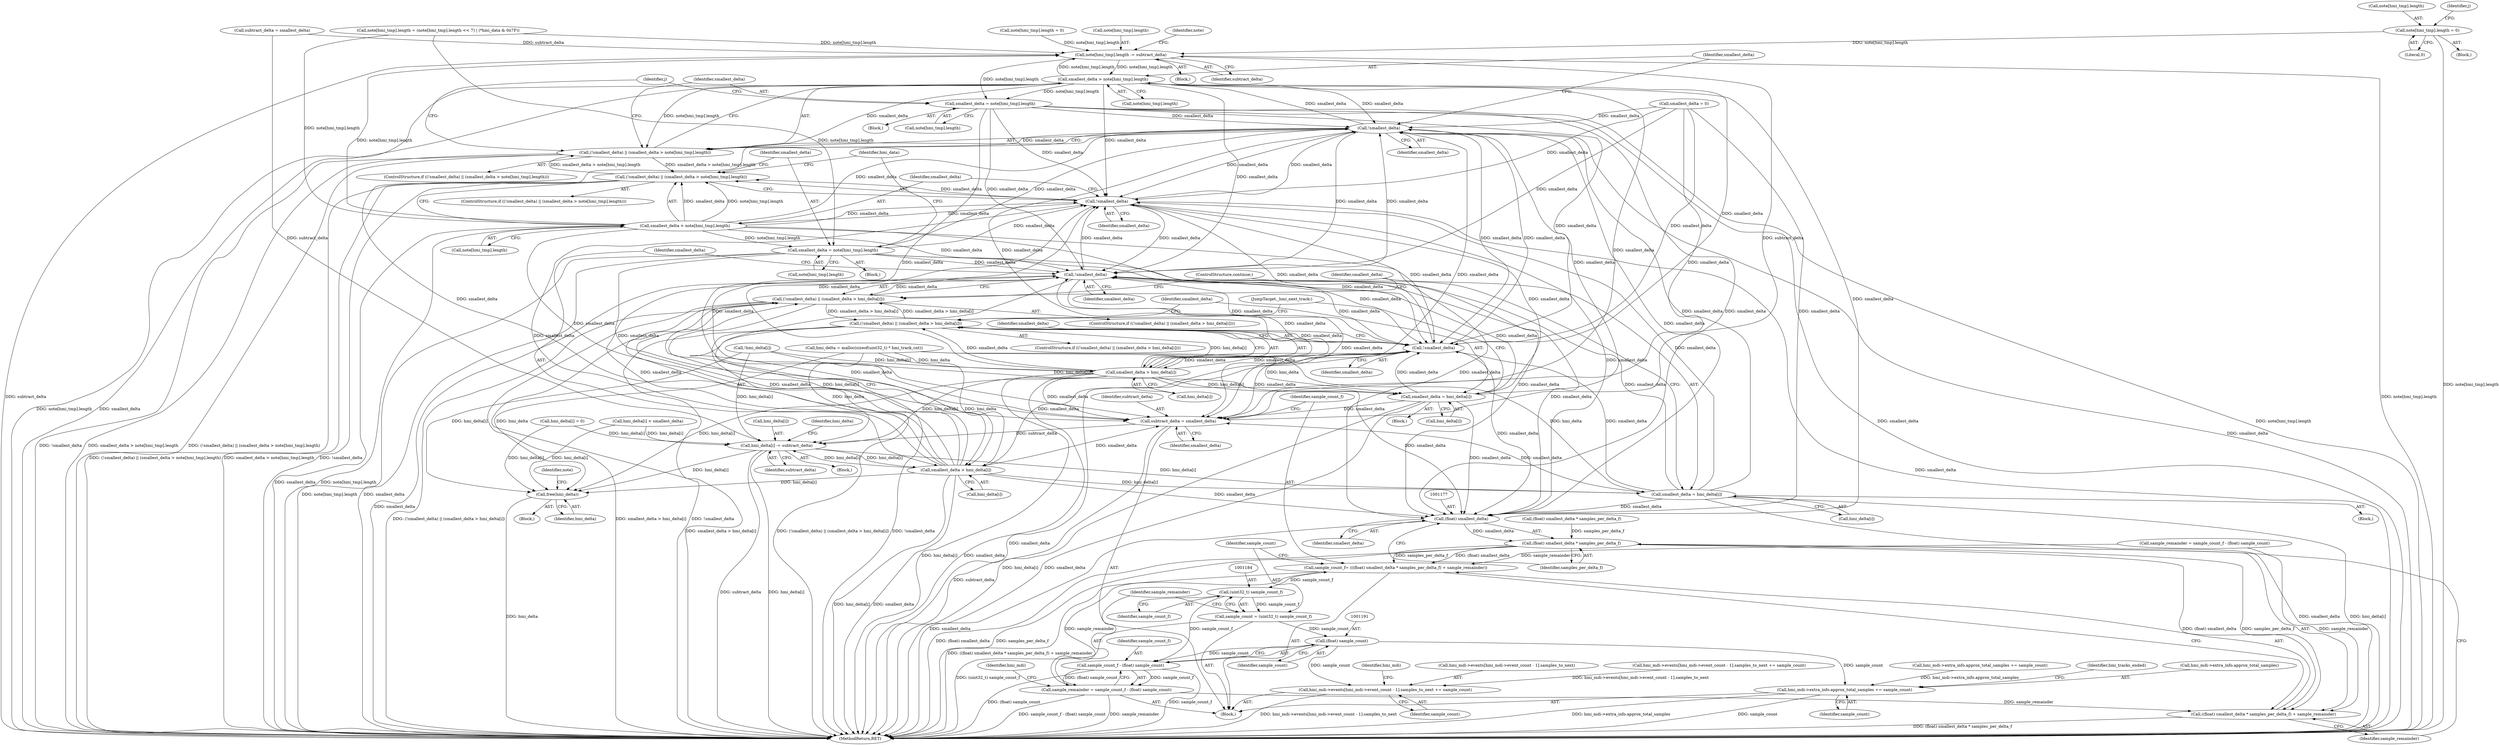 digraph "0_wildmidi_660b513d99bced8783a4a5984ac2f742c74ebbdd@array" {
"1000885" [label="(Call,note[hmi_tmp].length = 0)"];
"1000669" [label="(Call,note[hmi_tmp].length -= subtract_delta)"];
"1000687" [label="(Call,smallest_delta > note[hmi_tmp].length)"];
"1000685" [label="(Call,!smallest_delta)"];
"1000684" [label="(Call,(!smallest_delta) || (smallest_delta > note[hmi_tmp].length))"];
"1001053" [label="(Call,(!smallest_delta) || (smallest_delta > note[hmi_tmp].length))"];
"1000730" [label="(Call,!smallest_delta)"];
"1000729" [label="(Call,(!smallest_delta) || (smallest_delta > hmi_delta[i]))"];
"1001149" [label="(Call,(!smallest_delta) || (smallest_delta > hmi_delta[i]))"];
"1000732" [label="(Call,smallest_delta > hmi_delta[i])"];
"1000718" [label="(Call,hmi_delta[i] -= subtract_delta)"];
"1000738" [label="(Call,smallest_delta = hmi_delta[i])"];
"1001054" [label="(Call,!smallest_delta)"];
"1001056" [label="(Call,smallest_delta > note[hmi_tmp].length)"];
"1001064" [label="(Call,smallest_delta = note[hmi_tmp].length)"];
"1001150" [label="(Call,!smallest_delta)"];
"1001152" [label="(Call,smallest_delta > hmi_delta[i])"];
"1001158" [label="(Call,smallest_delta = hmi_delta[i])"];
"1001169" [label="(Call,subtract_delta = smallest_delta)"];
"1001176" [label="(Call,(float) smallest_delta)"];
"1001175" [label="(Call,(float) smallest_delta * samples_per_delta_f)"];
"1001172" [label="(Call,sample_count_f= (((float) smallest_delta * samples_per_delta_f) + sample_remainder))"];
"1001183" [label="(Call,(uint32_t) sample_count_f)"];
"1001181" [label="(Call,sample_count = (uint32_t) sample_count_f)"];
"1001190" [label="(Call,(float) sample_count)"];
"1001188" [label="(Call,sample_count_f - (float) sample_count)"];
"1001186" [label="(Call,sample_remainder = sample_count_f - (float) sample_count)"];
"1001174" [label="(Call,((float) smallest_delta * samples_per_delta_f) + sample_remainder)"];
"1001193" [label="(Call,hmi_mdi->events[hmi_mdi->event_count - 1].samples_to_next += sample_count)"];
"1001206" [label="(Call,hmi_mdi->extra_info.approx_total_samples += sample_count)"];
"1001270" [label="(Call,free(hmi_delta))"];
"1000695" [label="(Call,smallest_delta = note[hmi_tmp].length)"];
"1000694" [label="(Block,)"];
"1001058" [label="(Call,note[hmi_tmp].length)"];
"1000668" [label="(Block,)"];
"1000722" [label="(Identifier,subtract_delta)"];
"1001052" [label="(ControlStructure,if ((!smallest_delta) || (smallest_delta > note[hmi_tmp].length)))"];
"1001053" [label="(Call,(!smallest_delta) || (smallest_delta > note[hmi_tmp].length))"];
"1000685" [label="(Call,!smallest_delta)"];
"1001153" [label="(Identifier,smallest_delta)"];
"1001183" [label="(Call,(uint32_t) sample_count_f)"];
"1000731" [label="(Identifier,smallest_delta)"];
"1000738" [label="(Call,smallest_delta = hmi_delta[i])"];
"1001286" [label="(MethodReturn,RET)"];
"1001144" [label="(Call,!hmi_delta[i])"];
"1001180" [label="(Identifier,sample_remainder)"];
"1001057" [label="(Identifier,smallest_delta)"];
"1000689" [label="(Call,note[hmi_tmp].length)"];
"1000615" [label="(Call,hmi_mdi->extra_info.approx_total_samples += sample_count)"];
"1000875" [label="(Block,)"];
"1000739" [label="(Identifier,smallest_delta)"];
"1001149" [label="(Call,(!smallest_delta) || (smallest_delta > hmi_delta[i]))"];
"1000675" [label="(Identifier,subtract_delta)"];
"1000624" [label="(Identifier,hmi_tracks_ended)"];
"1001185" [label="(Identifier,sample_count_f)"];
"1001148" [label="(ControlStructure,if ((!smallest_delta) || (smallest_delta > hmi_delta[i])))"];
"1001273" [label="(Identifier,note)"];
"1000683" [label="(ControlStructure,if ((!smallest_delta) || (smallest_delta > note[hmi_tmp].length)))"];
"1000743" [label="(ControlStructure,continue;)"];
"1001178" [label="(Identifier,smallest_delta)"];
"1000679" [label="(Identifier,note)"];
"1000732" [label="(Call,smallest_delta > hmi_delta[i])"];
"1000734" [label="(Call,hmi_delta[i])"];
"1000526" [label="(Call,hmi_delta[i] < smallest_delta)"];
"1001212" [label="(Identifier,sample_count)"];
"1000564" [label="(Call,note[hmi_tmp].length = 0)"];
"1000669" [label="(Call,note[hmi_tmp].length -= subtract_delta)"];
"1000740" [label="(Call,hmi_delta[i])"];
"1001152" [label="(Call,smallest_delta > hmi_delta[i])"];
"1000885" [label="(Call,note[hmi_tmp].length = 0)"];
"1001179" [label="(Identifier,samples_per_delta_f)"];
"1001066" [label="(Call,note[hmi_tmp].length)"];
"1001186" [label="(Call,sample_remainder = sample_count_f - (float) sample_count)"];
"1001021" [label="(Call,note[hmi_tmp].length = (note[hmi_tmp].length << 7) | (*hmi_data & 0x7F))"];
"1001193" [label="(Call,hmi_mdi->events[hmi_mdi->event_count - 1].samples_to_next += sample_count)"];
"1001206" [label="(Call,hmi_mdi->extra_info.approx_total_samples += sample_count)"];
"1001209" [label="(Identifier,hmi_mdi)"];
"1000595" [label="(Call,sample_remainder = sample_count_f - (float) sample_count)"];
"1001181" [label="(Call,sample_count = (uint32_t) sample_count_f)"];
"1001055" [label="(Identifier,smallest_delta)"];
"1001174" [label="(Call,((float) smallest_delta * samples_per_delta_f) + sample_remainder)"];
"1001169" [label="(Call,subtract_delta = smallest_delta)"];
"1001158" [label="(Call,smallest_delta = hmi_delta[i])"];
"1000733" [label="(Identifier,smallest_delta)"];
"1001190" [label="(Call,(float) sample_count)"];
"1001159" [label="(Identifier,smallest_delta)"];
"1000886" [label="(Call,note[hmi_tmp].length)"];
"1001160" [label="(Call,hmi_delta[i])"];
"1001170" [label="(Identifier,subtract_delta)"];
"1001189" [label="(Identifier,sample_count_f)"];
"1000287" [label="(Call,hmi_delta = malloc(sizeof(uint32_t) * hmi_track_cnt))"];
"1001054" [label="(Call,!smallest_delta)"];
"1000104" [label="(Block,)"];
"1000737" [label="(Block,)"];
"1001194" [label="(Call,hmi_mdi->events[hmi_mdi->event_count - 1].samples_to_next)"];
"1000718" [label="(Call,hmi_delta[i] -= subtract_delta)"];
"1001063" [label="(Block,)"];
"1000719" [label="(Call,hmi_delta[i])"];
"1001151" [label="(Identifier,smallest_delta)"];
"1000626" [label="(Block,)"];
"1001175" [label="(Call,(float) smallest_delta * samples_per_delta_f)"];
"1000891" [label="(Literal,0)"];
"1000627" [label="(Call,smallest_delta = 0)"];
"1000860" [label="(Identifier,j)"];
"1000730" [label="(Call,!smallest_delta)"];
"1001176" [label="(Call,(float) smallest_delta)"];
"1000728" [label="(ControlStructure,if ((!smallest_delta) || (smallest_delta > hmi_delta[i])))"];
"1001172" [label="(Call,sample_count_f= (((float) smallest_delta * samples_per_delta_f) + sample_remainder))"];
"1000695" [label="(Call,smallest_delta = note[hmi_tmp].length)"];
"1001197" [label="(Identifier,hmi_mdi)"];
"1001154" [label="(Call,hmi_delta[i])"];
"1000687" [label="(Call,smallest_delta > note[hmi_tmp].length)"];
"1001171" [label="(Identifier,smallest_delta)"];
"1001163" [label="(JumpTarget,_hmi_next_track:)"];
"1001270" [label="(Call,free(hmi_delta))"];
"1000725" [label="(Identifier,hmi_delta)"];
"1000602" [label="(Call,hmi_mdi->events[hmi_mdi->event_count - 1].samples_to_next += sample_count)"];
"1000684" [label="(Call,(!smallest_delta) || (smallest_delta > note[hmi_tmp].length))"];
"1001056" [label="(Call,smallest_delta > note[hmi_tmp].length)"];
"1001150" [label="(Call,!smallest_delta)"];
"1000753" [label="(Call,hmi_delta[i] = 0)"];
"1000653" [label="(Identifier,j)"];
"1000696" [label="(Identifier,smallest_delta)"];
"1001187" [label="(Identifier,sample_remainder)"];
"1000670" [label="(Call,note[hmi_tmp].length)"];
"1000584" [label="(Call,(float) smallest_delta * samples_per_delta_f)"];
"1001205" [label="(Identifier,sample_count)"];
"1001064" [label="(Call,smallest_delta = note[hmi_tmp].length)"];
"1001188" [label="(Call,sample_count_f - (float) sample_count)"];
"1000578" [label="(Call,subtract_delta = smallest_delta)"];
"1001207" [label="(Call,hmi_mdi->extra_info.approx_total_samples)"];
"1000686" [label="(Identifier,smallest_delta)"];
"1001271" [label="(Identifier,hmi_delta)"];
"1001065" [label="(Identifier,smallest_delta)"];
"1001173" [label="(Identifier,sample_count_f)"];
"1001095" [label="(Identifier,hmi_data)"];
"1000717" [label="(Block,)"];
"1001157" [label="(Block,)"];
"1001182" [label="(Identifier,sample_count)"];
"1001192" [label="(Identifier,sample_count)"];
"1000688" [label="(Identifier,smallest_delta)"];
"1000697" [label="(Call,note[hmi_tmp].length)"];
"1000729" [label="(Call,(!smallest_delta) || (smallest_delta > hmi_delta[i]))"];
"1000885" -> "1000875"  [label="AST: "];
"1000885" -> "1000891"  [label="CFG: "];
"1000886" -> "1000885"  [label="AST: "];
"1000891" -> "1000885"  [label="AST: "];
"1000860" -> "1000885"  [label="CFG: "];
"1000885" -> "1001286"  [label="DDG: note[hmi_tmp].length"];
"1000885" -> "1000669"  [label="DDG: note[hmi_tmp].length"];
"1000669" -> "1000668"  [label="AST: "];
"1000669" -> "1000675"  [label="CFG: "];
"1000670" -> "1000669"  [label="AST: "];
"1000675" -> "1000669"  [label="AST: "];
"1000679" -> "1000669"  [label="CFG: "];
"1000669" -> "1001286"  [label="DDG: subtract_delta"];
"1000669" -> "1001286"  [label="DDG: note[hmi_tmp].length"];
"1000578" -> "1000669"  [label="DDG: subtract_delta"];
"1001169" -> "1000669"  [label="DDG: subtract_delta"];
"1001056" -> "1000669"  [label="DDG: note[hmi_tmp].length"];
"1000564" -> "1000669"  [label="DDG: note[hmi_tmp].length"];
"1001021" -> "1000669"  [label="DDG: note[hmi_tmp].length"];
"1000687" -> "1000669"  [label="DDG: note[hmi_tmp].length"];
"1000669" -> "1000687"  [label="DDG: note[hmi_tmp].length"];
"1000669" -> "1000695"  [label="DDG: note[hmi_tmp].length"];
"1000687" -> "1000684"  [label="AST: "];
"1000687" -> "1000689"  [label="CFG: "];
"1000688" -> "1000687"  [label="AST: "];
"1000689" -> "1000687"  [label="AST: "];
"1000684" -> "1000687"  [label="CFG: "];
"1000687" -> "1001286"  [label="DDG: note[hmi_tmp].length"];
"1000687" -> "1001286"  [label="DDG: smallest_delta"];
"1000687" -> "1000685"  [label="DDG: smallest_delta"];
"1000687" -> "1000684"  [label="DDG: smallest_delta"];
"1000687" -> "1000684"  [label="DDG: note[hmi_tmp].length"];
"1000685" -> "1000687"  [label="DDG: smallest_delta"];
"1000687" -> "1000695"  [label="DDG: note[hmi_tmp].length"];
"1000687" -> "1000730"  [label="DDG: smallest_delta"];
"1000687" -> "1001054"  [label="DDG: smallest_delta"];
"1000687" -> "1001150"  [label="DDG: smallest_delta"];
"1000687" -> "1001169"  [label="DDG: smallest_delta"];
"1000687" -> "1001176"  [label="DDG: smallest_delta"];
"1000685" -> "1000684"  [label="AST: "];
"1000685" -> "1000686"  [label="CFG: "];
"1000686" -> "1000685"  [label="AST: "];
"1000688" -> "1000685"  [label="CFG: "];
"1000684" -> "1000685"  [label="CFG: "];
"1000685" -> "1001286"  [label="DDG: smallest_delta"];
"1000685" -> "1000684"  [label="DDG: smallest_delta"];
"1001056" -> "1000685"  [label="DDG: smallest_delta"];
"1001150" -> "1000685"  [label="DDG: smallest_delta"];
"1000738" -> "1000685"  [label="DDG: smallest_delta"];
"1000627" -> "1000685"  [label="DDG: smallest_delta"];
"1001064" -> "1000685"  [label="DDG: smallest_delta"];
"1000730" -> "1000685"  [label="DDG: smallest_delta"];
"1000732" -> "1000685"  [label="DDG: smallest_delta"];
"1000695" -> "1000685"  [label="DDG: smallest_delta"];
"1001054" -> "1000685"  [label="DDG: smallest_delta"];
"1001158" -> "1000685"  [label="DDG: smallest_delta"];
"1001152" -> "1000685"  [label="DDG: smallest_delta"];
"1000685" -> "1000730"  [label="DDG: smallest_delta"];
"1000685" -> "1001054"  [label="DDG: smallest_delta"];
"1000685" -> "1001150"  [label="DDG: smallest_delta"];
"1000685" -> "1001169"  [label="DDG: smallest_delta"];
"1000685" -> "1001176"  [label="DDG: smallest_delta"];
"1000684" -> "1000683"  [label="AST: "];
"1000696" -> "1000684"  [label="CFG: "];
"1000653" -> "1000684"  [label="CFG: "];
"1000684" -> "1001286"  [label="DDG: (!smallest_delta) || (smallest_delta > note[hmi_tmp].length)"];
"1000684" -> "1001286"  [label="DDG: !smallest_delta"];
"1000684" -> "1001286"  [label="DDG: smallest_delta > note[hmi_tmp].length"];
"1001053" -> "1000684"  [label="DDG: smallest_delta > note[hmi_tmp].length"];
"1000684" -> "1001053"  [label="DDG: smallest_delta > note[hmi_tmp].length"];
"1001053" -> "1001052"  [label="AST: "];
"1001053" -> "1001054"  [label="CFG: "];
"1001053" -> "1001056"  [label="CFG: "];
"1001054" -> "1001053"  [label="AST: "];
"1001056" -> "1001053"  [label="AST: "];
"1001065" -> "1001053"  [label="CFG: "];
"1001095" -> "1001053"  [label="CFG: "];
"1001053" -> "1001286"  [label="DDG: smallest_delta > note[hmi_tmp].length"];
"1001053" -> "1001286"  [label="DDG: !smallest_delta"];
"1001053" -> "1001286"  [label="DDG: (!smallest_delta) || (smallest_delta > note[hmi_tmp].length)"];
"1001054" -> "1001053"  [label="DDG: smallest_delta"];
"1001056" -> "1001053"  [label="DDG: smallest_delta"];
"1001056" -> "1001053"  [label="DDG: note[hmi_tmp].length"];
"1000730" -> "1000729"  [label="AST: "];
"1000730" -> "1000731"  [label="CFG: "];
"1000731" -> "1000730"  [label="AST: "];
"1000733" -> "1000730"  [label="CFG: "];
"1000729" -> "1000730"  [label="CFG: "];
"1000730" -> "1001286"  [label="DDG: smallest_delta"];
"1000730" -> "1000729"  [label="DDG: smallest_delta"];
"1001056" -> "1000730"  [label="DDG: smallest_delta"];
"1001150" -> "1000730"  [label="DDG: smallest_delta"];
"1000738" -> "1000730"  [label="DDG: smallest_delta"];
"1000627" -> "1000730"  [label="DDG: smallest_delta"];
"1001064" -> "1000730"  [label="DDG: smallest_delta"];
"1000732" -> "1000730"  [label="DDG: smallest_delta"];
"1000695" -> "1000730"  [label="DDG: smallest_delta"];
"1001054" -> "1000730"  [label="DDG: smallest_delta"];
"1001158" -> "1000730"  [label="DDG: smallest_delta"];
"1001152" -> "1000730"  [label="DDG: smallest_delta"];
"1000730" -> "1000732"  [label="DDG: smallest_delta"];
"1000730" -> "1001054"  [label="DDG: smallest_delta"];
"1000730" -> "1001150"  [label="DDG: smallest_delta"];
"1000730" -> "1001169"  [label="DDG: smallest_delta"];
"1000730" -> "1001176"  [label="DDG: smallest_delta"];
"1000729" -> "1000728"  [label="AST: "];
"1000729" -> "1000732"  [label="CFG: "];
"1000732" -> "1000729"  [label="AST: "];
"1000739" -> "1000729"  [label="CFG: "];
"1000743" -> "1000729"  [label="CFG: "];
"1000729" -> "1001286"  [label="DDG: !smallest_delta"];
"1000729" -> "1001286"  [label="DDG: (!smallest_delta) || (smallest_delta > hmi_delta[i])"];
"1000729" -> "1001286"  [label="DDG: smallest_delta > hmi_delta[i]"];
"1001149" -> "1000729"  [label="DDG: smallest_delta > hmi_delta[i]"];
"1000732" -> "1000729"  [label="DDG: smallest_delta"];
"1000732" -> "1000729"  [label="DDG: hmi_delta[i]"];
"1000729" -> "1001149"  [label="DDG: smallest_delta > hmi_delta[i]"];
"1001149" -> "1001148"  [label="AST: "];
"1001149" -> "1001150"  [label="CFG: "];
"1001149" -> "1001152"  [label="CFG: "];
"1001150" -> "1001149"  [label="AST: "];
"1001152" -> "1001149"  [label="AST: "];
"1001159" -> "1001149"  [label="CFG: "];
"1001163" -> "1001149"  [label="CFG: "];
"1001149" -> "1001286"  [label="DDG: !smallest_delta"];
"1001149" -> "1001286"  [label="DDG: smallest_delta > hmi_delta[i]"];
"1001149" -> "1001286"  [label="DDG: (!smallest_delta) || (smallest_delta > hmi_delta[i])"];
"1001150" -> "1001149"  [label="DDG: smallest_delta"];
"1001152" -> "1001149"  [label="DDG: smallest_delta"];
"1001152" -> "1001149"  [label="DDG: hmi_delta[i]"];
"1000732" -> "1000734"  [label="CFG: "];
"1000733" -> "1000732"  [label="AST: "];
"1000734" -> "1000732"  [label="AST: "];
"1000732" -> "1001286"  [label="DDG: hmi_delta[i]"];
"1000732" -> "1001286"  [label="DDG: smallest_delta"];
"1000732" -> "1000718"  [label="DDG: hmi_delta[i]"];
"1000718" -> "1000732"  [label="DDG: hmi_delta[i]"];
"1000287" -> "1000732"  [label="DDG: hmi_delta"];
"1000732" -> "1000738"  [label="DDG: hmi_delta[i]"];
"1000732" -> "1001054"  [label="DDG: smallest_delta"];
"1000732" -> "1001150"  [label="DDG: smallest_delta"];
"1000732" -> "1001169"  [label="DDG: smallest_delta"];
"1000732" -> "1001176"  [label="DDG: smallest_delta"];
"1000732" -> "1001270"  [label="DDG: hmi_delta[i]"];
"1000718" -> "1000717"  [label="AST: "];
"1000718" -> "1000722"  [label="CFG: "];
"1000719" -> "1000718"  [label="AST: "];
"1000722" -> "1000718"  [label="AST: "];
"1000725" -> "1000718"  [label="CFG: "];
"1000718" -> "1001286"  [label="DDG: hmi_delta[i]"];
"1000718" -> "1001286"  [label="DDG: subtract_delta"];
"1000578" -> "1000718"  [label="DDG: subtract_delta"];
"1001169" -> "1000718"  [label="DDG: subtract_delta"];
"1000753" -> "1000718"  [label="DDG: hmi_delta[i]"];
"1001152" -> "1000718"  [label="DDG: hmi_delta[i]"];
"1000526" -> "1000718"  [label="DDG: hmi_delta[i]"];
"1000287" -> "1000718"  [label="DDG: hmi_delta"];
"1001144" -> "1000718"  [label="DDG: hmi_delta[i]"];
"1000718" -> "1000738"  [label="DDG: hmi_delta[i]"];
"1000718" -> "1001270"  [label="DDG: hmi_delta[i]"];
"1000738" -> "1000737"  [label="AST: "];
"1000738" -> "1000740"  [label="CFG: "];
"1000739" -> "1000738"  [label="AST: "];
"1000740" -> "1000738"  [label="AST: "];
"1000743" -> "1000738"  [label="CFG: "];
"1000738" -> "1001286"  [label="DDG: smallest_delta"];
"1000738" -> "1001286"  [label="DDG: hmi_delta[i]"];
"1000287" -> "1000738"  [label="DDG: hmi_delta"];
"1000738" -> "1001054"  [label="DDG: smallest_delta"];
"1000738" -> "1001150"  [label="DDG: smallest_delta"];
"1000738" -> "1001169"  [label="DDG: smallest_delta"];
"1000738" -> "1001176"  [label="DDG: smallest_delta"];
"1001054" -> "1001055"  [label="CFG: "];
"1001055" -> "1001054"  [label="AST: "];
"1001057" -> "1001054"  [label="CFG: "];
"1001054" -> "1001286"  [label="DDG: smallest_delta"];
"1001056" -> "1001054"  [label="DDG: smallest_delta"];
"1001150" -> "1001054"  [label="DDG: smallest_delta"];
"1000627" -> "1001054"  [label="DDG: smallest_delta"];
"1001064" -> "1001054"  [label="DDG: smallest_delta"];
"1000695" -> "1001054"  [label="DDG: smallest_delta"];
"1001158" -> "1001054"  [label="DDG: smallest_delta"];
"1001152" -> "1001054"  [label="DDG: smallest_delta"];
"1001054" -> "1001056"  [label="DDG: smallest_delta"];
"1001054" -> "1001150"  [label="DDG: smallest_delta"];
"1001054" -> "1001169"  [label="DDG: smallest_delta"];
"1001054" -> "1001176"  [label="DDG: smallest_delta"];
"1001056" -> "1001058"  [label="CFG: "];
"1001057" -> "1001056"  [label="AST: "];
"1001058" -> "1001056"  [label="AST: "];
"1001056" -> "1001286"  [label="DDG: smallest_delta"];
"1001056" -> "1001286"  [label="DDG: note[hmi_tmp].length"];
"1001021" -> "1001056"  [label="DDG: note[hmi_tmp].length"];
"1001056" -> "1001064"  [label="DDG: note[hmi_tmp].length"];
"1001056" -> "1001150"  [label="DDG: smallest_delta"];
"1001056" -> "1001169"  [label="DDG: smallest_delta"];
"1001056" -> "1001176"  [label="DDG: smallest_delta"];
"1001064" -> "1001063"  [label="AST: "];
"1001064" -> "1001066"  [label="CFG: "];
"1001065" -> "1001064"  [label="AST: "];
"1001066" -> "1001064"  [label="AST: "];
"1001095" -> "1001064"  [label="CFG: "];
"1001064" -> "1001286"  [label="DDG: note[hmi_tmp].length"];
"1001064" -> "1001286"  [label="DDG: smallest_delta"];
"1001021" -> "1001064"  [label="DDG: note[hmi_tmp].length"];
"1001064" -> "1001150"  [label="DDG: smallest_delta"];
"1001064" -> "1001169"  [label="DDG: smallest_delta"];
"1001064" -> "1001176"  [label="DDG: smallest_delta"];
"1001150" -> "1001151"  [label="CFG: "];
"1001151" -> "1001150"  [label="AST: "];
"1001153" -> "1001150"  [label="CFG: "];
"1001150" -> "1001286"  [label="DDG: smallest_delta"];
"1000627" -> "1001150"  [label="DDG: smallest_delta"];
"1000695" -> "1001150"  [label="DDG: smallest_delta"];
"1001158" -> "1001150"  [label="DDG: smallest_delta"];
"1001152" -> "1001150"  [label="DDG: smallest_delta"];
"1001150" -> "1001152"  [label="DDG: smallest_delta"];
"1001150" -> "1001169"  [label="DDG: smallest_delta"];
"1001150" -> "1001176"  [label="DDG: smallest_delta"];
"1001152" -> "1001154"  [label="CFG: "];
"1001153" -> "1001152"  [label="AST: "];
"1001154" -> "1001152"  [label="AST: "];
"1001152" -> "1001286"  [label="DDG: hmi_delta[i]"];
"1001152" -> "1001286"  [label="DDG: smallest_delta"];
"1001144" -> "1001152"  [label="DDG: hmi_delta[i]"];
"1000287" -> "1001152"  [label="DDG: hmi_delta"];
"1001152" -> "1001158"  [label="DDG: hmi_delta[i]"];
"1001152" -> "1001169"  [label="DDG: smallest_delta"];
"1001152" -> "1001176"  [label="DDG: smallest_delta"];
"1001152" -> "1001270"  [label="DDG: hmi_delta[i]"];
"1001158" -> "1001157"  [label="AST: "];
"1001158" -> "1001160"  [label="CFG: "];
"1001159" -> "1001158"  [label="AST: "];
"1001160" -> "1001158"  [label="AST: "];
"1001163" -> "1001158"  [label="CFG: "];
"1001158" -> "1001286"  [label="DDG: hmi_delta[i]"];
"1001158" -> "1001286"  [label="DDG: smallest_delta"];
"1001144" -> "1001158"  [label="DDG: hmi_delta[i]"];
"1000287" -> "1001158"  [label="DDG: hmi_delta"];
"1001158" -> "1001169"  [label="DDG: smallest_delta"];
"1001158" -> "1001176"  [label="DDG: smallest_delta"];
"1001169" -> "1000626"  [label="AST: "];
"1001169" -> "1001171"  [label="CFG: "];
"1001170" -> "1001169"  [label="AST: "];
"1001171" -> "1001169"  [label="AST: "];
"1001173" -> "1001169"  [label="CFG: "];
"1001169" -> "1001286"  [label="DDG: subtract_delta"];
"1000627" -> "1001169"  [label="DDG: smallest_delta"];
"1000695" -> "1001169"  [label="DDG: smallest_delta"];
"1001176" -> "1001175"  [label="AST: "];
"1001176" -> "1001178"  [label="CFG: "];
"1001177" -> "1001176"  [label="AST: "];
"1001178" -> "1001176"  [label="AST: "];
"1001179" -> "1001176"  [label="CFG: "];
"1001176" -> "1001286"  [label="DDG: smallest_delta"];
"1001176" -> "1001175"  [label="DDG: smallest_delta"];
"1000627" -> "1001176"  [label="DDG: smallest_delta"];
"1000695" -> "1001176"  [label="DDG: smallest_delta"];
"1001175" -> "1001174"  [label="AST: "];
"1001175" -> "1001179"  [label="CFG: "];
"1001179" -> "1001175"  [label="AST: "];
"1001180" -> "1001175"  [label="CFG: "];
"1001175" -> "1001286"  [label="DDG: (float) smallest_delta"];
"1001175" -> "1001286"  [label="DDG: samples_per_delta_f"];
"1001175" -> "1001172"  [label="DDG: (float) smallest_delta"];
"1001175" -> "1001172"  [label="DDG: samples_per_delta_f"];
"1001175" -> "1001174"  [label="DDG: (float) smallest_delta"];
"1001175" -> "1001174"  [label="DDG: samples_per_delta_f"];
"1000584" -> "1001175"  [label="DDG: samples_per_delta_f"];
"1001172" -> "1000626"  [label="AST: "];
"1001172" -> "1001174"  [label="CFG: "];
"1001173" -> "1001172"  [label="AST: "];
"1001174" -> "1001172"  [label="AST: "];
"1001182" -> "1001172"  [label="CFG: "];
"1001172" -> "1001286"  [label="DDG: ((float) smallest_delta * samples_per_delta_f) + sample_remainder"];
"1000595" -> "1001172"  [label="DDG: sample_remainder"];
"1001186" -> "1001172"  [label="DDG: sample_remainder"];
"1001172" -> "1001183"  [label="DDG: sample_count_f"];
"1001183" -> "1001181"  [label="AST: "];
"1001183" -> "1001185"  [label="CFG: "];
"1001184" -> "1001183"  [label="AST: "];
"1001185" -> "1001183"  [label="AST: "];
"1001181" -> "1001183"  [label="CFG: "];
"1001183" -> "1001181"  [label="DDG: sample_count_f"];
"1001183" -> "1001188"  [label="DDG: sample_count_f"];
"1001181" -> "1000626"  [label="AST: "];
"1001182" -> "1001181"  [label="AST: "];
"1001187" -> "1001181"  [label="CFG: "];
"1001181" -> "1001286"  [label="DDG: (uint32_t) sample_count_f"];
"1001181" -> "1001190"  [label="DDG: sample_count"];
"1001190" -> "1001188"  [label="AST: "];
"1001190" -> "1001192"  [label="CFG: "];
"1001191" -> "1001190"  [label="AST: "];
"1001192" -> "1001190"  [label="AST: "];
"1001188" -> "1001190"  [label="CFG: "];
"1001190" -> "1001188"  [label="DDG: sample_count"];
"1001190" -> "1001193"  [label="DDG: sample_count"];
"1001190" -> "1001206"  [label="DDG: sample_count"];
"1001188" -> "1001186"  [label="AST: "];
"1001189" -> "1001188"  [label="AST: "];
"1001186" -> "1001188"  [label="CFG: "];
"1001188" -> "1001286"  [label="DDG: sample_count_f"];
"1001188" -> "1001286"  [label="DDG: (float) sample_count"];
"1001188" -> "1001186"  [label="DDG: sample_count_f"];
"1001188" -> "1001186"  [label="DDG: (float) sample_count"];
"1001186" -> "1000626"  [label="AST: "];
"1001187" -> "1001186"  [label="AST: "];
"1001197" -> "1001186"  [label="CFG: "];
"1001186" -> "1001286"  [label="DDG: sample_count_f - (float) sample_count"];
"1001186" -> "1001286"  [label="DDG: sample_remainder"];
"1001186" -> "1001174"  [label="DDG: sample_remainder"];
"1001174" -> "1001180"  [label="CFG: "];
"1001180" -> "1001174"  [label="AST: "];
"1001174" -> "1001286"  [label="DDG: (float) smallest_delta * samples_per_delta_f"];
"1000595" -> "1001174"  [label="DDG: sample_remainder"];
"1001193" -> "1000626"  [label="AST: "];
"1001193" -> "1001205"  [label="CFG: "];
"1001194" -> "1001193"  [label="AST: "];
"1001205" -> "1001193"  [label="AST: "];
"1001209" -> "1001193"  [label="CFG: "];
"1001193" -> "1001286"  [label="DDG: hmi_mdi->events[hmi_mdi->event_count - 1].samples_to_next"];
"1000602" -> "1001193"  [label="DDG: hmi_mdi->events[hmi_mdi->event_count - 1].samples_to_next"];
"1001206" -> "1000626"  [label="AST: "];
"1001206" -> "1001212"  [label="CFG: "];
"1001207" -> "1001206"  [label="AST: "];
"1001212" -> "1001206"  [label="AST: "];
"1000624" -> "1001206"  [label="CFG: "];
"1001206" -> "1001286"  [label="DDG: sample_count"];
"1001206" -> "1001286"  [label="DDG: hmi_mdi->extra_info.approx_total_samples"];
"1000615" -> "1001206"  [label="DDG: hmi_mdi->extra_info.approx_total_samples"];
"1001270" -> "1000104"  [label="AST: "];
"1001270" -> "1001271"  [label="CFG: "];
"1001271" -> "1001270"  [label="AST: "];
"1001273" -> "1001270"  [label="CFG: "];
"1001270" -> "1001286"  [label="DDG: hmi_delta"];
"1000753" -> "1001270"  [label="DDG: hmi_delta[i]"];
"1000526" -> "1001270"  [label="DDG: hmi_delta[i]"];
"1000287" -> "1001270"  [label="DDG: hmi_delta"];
"1001144" -> "1001270"  [label="DDG: hmi_delta[i]"];
"1000695" -> "1000694"  [label="AST: "];
"1000695" -> "1000697"  [label="CFG: "];
"1000696" -> "1000695"  [label="AST: "];
"1000697" -> "1000695"  [label="AST: "];
"1000653" -> "1000695"  [label="CFG: "];
"1000695" -> "1001286"  [label="DDG: smallest_delta"];
"1000695" -> "1001286"  [label="DDG: note[hmi_tmp].length"];
}
